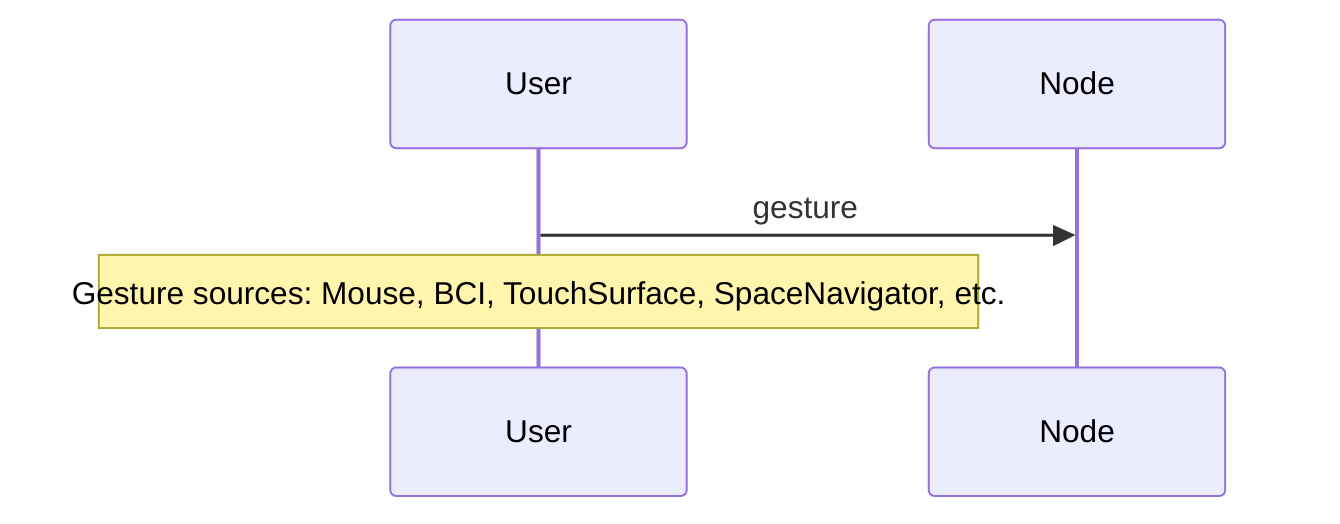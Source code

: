 sequenceDiagram
    User->>Node: gesture
    Note over User: Gesture sources: Mouse, BCI, TouchSurface, SpaceNavigator, etc.